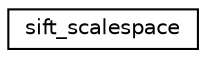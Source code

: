 digraph "Graphical Class Hierarchy"
{
  edge [fontname="Helvetica",fontsize="10",labelfontname="Helvetica",labelfontsize="10"];
  node [fontname="Helvetica",fontsize="10",shape=record];
  rankdir="LR";
  Node1 [label="sift_scalespace",height=0.2,width=0.4,color="black", fillcolor="white", style="filled",URL="$structsift__scalespace.html"];
}
